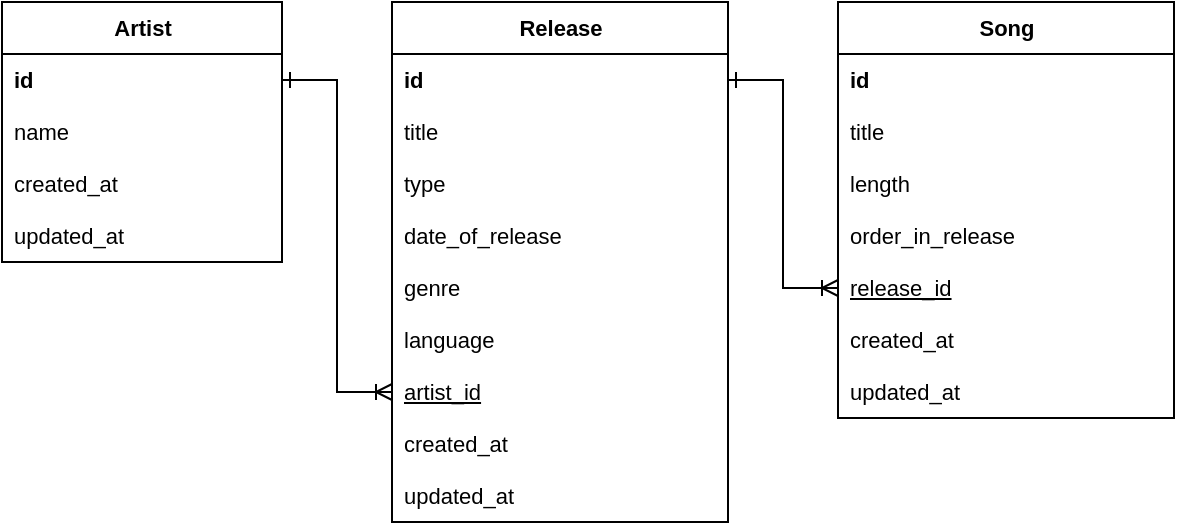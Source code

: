 <mxfile version="26.0.3">
  <diagram name="Page-1" id="hFP43P_J_8izzr8HN9ng">
    <mxGraphModel dx="691" dy="371" grid="0" gridSize="10" guides="1" tooltips="1" connect="1" arrows="1" fold="1" page="1" pageScale="1" pageWidth="850" pageHeight="1100" math="0" shadow="0">
      <root>
        <mxCell id="0" />
        <mxCell id="1" parent="0" />
        <mxCell id="FcPPCqGKwX80l5fW4XhS-26" value="&lt;b&gt;Artist&lt;/b&gt;" style="swimlane;fontStyle=0;childLayout=stackLayout;horizontal=1;startSize=26;fillColor=none;horizontalStack=0;resizeParent=1;resizeParentMax=0;resizeLast=0;collapsible=1;marginBottom=0;html=1;fontFamily=Helvetica;fontSize=11;fontColor=default;labelBackgroundColor=default;" parent="1" vertex="1">
          <mxGeometry x="7" y="86" width="140" height="130" as="geometry" />
        </mxCell>
        <mxCell id="FcPPCqGKwX80l5fW4XhS-27" value="&lt;b&gt;id&lt;/b&gt;" style="text;strokeColor=none;fillColor=none;align=left;verticalAlign=top;spacingLeft=4;spacingRight=4;overflow=hidden;rotatable=0;points=[[0,0.5],[1,0.5]];portConstraint=eastwest;whiteSpace=wrap;html=1;fontFamily=Helvetica;fontSize=11;fontColor=default;labelBackgroundColor=default;" parent="FcPPCqGKwX80l5fW4XhS-26" vertex="1">
          <mxGeometry y="26" width="140" height="26" as="geometry" />
        </mxCell>
        <mxCell id="FcPPCqGKwX80l5fW4XhS-62" value="name" style="text;strokeColor=none;fillColor=none;align=left;verticalAlign=top;spacingLeft=4;spacingRight=4;overflow=hidden;rotatable=0;points=[[0,0.5],[1,0.5]];portConstraint=eastwest;whiteSpace=wrap;html=1;fontFamily=Helvetica;fontSize=11;fontColor=default;labelBackgroundColor=default;" parent="FcPPCqGKwX80l5fW4XhS-26" vertex="1">
          <mxGeometry y="52" width="140" height="26" as="geometry" />
        </mxCell>
        <mxCell id="FcPPCqGKwX80l5fW4XhS-28" value="created_at" style="text;strokeColor=none;fillColor=none;align=left;verticalAlign=top;spacingLeft=4;spacingRight=4;overflow=hidden;rotatable=0;points=[[0,0.5],[1,0.5]];portConstraint=eastwest;whiteSpace=wrap;html=1;fontFamily=Helvetica;fontSize=11;fontColor=default;labelBackgroundColor=default;" parent="FcPPCqGKwX80l5fW4XhS-26" vertex="1">
          <mxGeometry y="78" width="140" height="26" as="geometry" />
        </mxCell>
        <mxCell id="A_ltWfOSxOp7AvuOVieC-1" value="updated_at" style="text;strokeColor=none;fillColor=none;align=left;verticalAlign=top;spacingLeft=4;spacingRight=4;overflow=hidden;rotatable=0;points=[[0,0.5],[1,0.5]];portConstraint=eastwest;whiteSpace=wrap;html=1;fontFamily=Helvetica;fontSize=11;fontColor=default;labelBackgroundColor=default;" parent="FcPPCqGKwX80l5fW4XhS-26" vertex="1">
          <mxGeometry y="104" width="140" height="26" as="geometry" />
        </mxCell>
        <mxCell id="FcPPCqGKwX80l5fW4XhS-35" value="&lt;b&gt;Release&lt;/b&gt;" style="swimlane;fontStyle=0;childLayout=stackLayout;horizontal=1;startSize=26;fillColor=none;horizontalStack=0;resizeParent=1;resizeParentMax=0;resizeLast=0;collapsible=1;marginBottom=0;html=1;fontFamily=Helvetica;fontSize=11;fontColor=default;labelBackgroundColor=default;" parent="1" vertex="1">
          <mxGeometry x="202" y="86" width="168" height="260" as="geometry" />
        </mxCell>
        <mxCell id="FcPPCqGKwX80l5fW4XhS-36" value="&lt;b&gt;id&lt;/b&gt;" style="text;strokeColor=none;fillColor=none;align=left;verticalAlign=top;spacingLeft=4;spacingRight=4;overflow=hidden;rotatable=0;points=[[0,0.5],[1,0.5]];portConstraint=eastwest;whiteSpace=wrap;html=1;fontFamily=Helvetica;fontSize=11;fontColor=default;labelBackgroundColor=default;" parent="FcPPCqGKwX80l5fW4XhS-35" vertex="1">
          <mxGeometry y="26" width="168" height="26" as="geometry" />
        </mxCell>
        <mxCell id="FcPPCqGKwX80l5fW4XhS-63" value="title" style="text;strokeColor=none;fillColor=none;align=left;verticalAlign=top;spacingLeft=4;spacingRight=4;overflow=hidden;rotatable=0;points=[[0,0.5],[1,0.5]];portConstraint=eastwest;whiteSpace=wrap;html=1;fontFamily=Helvetica;fontSize=11;fontColor=default;labelBackgroundColor=default;" parent="FcPPCqGKwX80l5fW4XhS-35" vertex="1">
          <mxGeometry y="52" width="168" height="26" as="geometry" />
        </mxCell>
        <mxCell id="A_ltWfOSxOp7AvuOVieC-12" value="type" style="text;strokeColor=none;fillColor=none;align=left;verticalAlign=top;spacingLeft=4;spacingRight=4;overflow=hidden;rotatable=0;points=[[0,0.5],[1,0.5]];portConstraint=eastwest;whiteSpace=wrap;html=1;fontFamily=Helvetica;fontSize=11;fontColor=default;labelBackgroundColor=default;" parent="FcPPCqGKwX80l5fW4XhS-35" vertex="1">
          <mxGeometry y="78" width="168" height="26" as="geometry" />
        </mxCell>
        <mxCell id="A_ltWfOSxOp7AvuOVieC-13" value="date_of_release" style="text;strokeColor=none;fillColor=none;align=left;verticalAlign=top;spacingLeft=4;spacingRight=4;overflow=hidden;rotatable=0;points=[[0,0.5],[1,0.5]];portConstraint=eastwest;whiteSpace=wrap;html=1;fontFamily=Helvetica;fontSize=11;fontColor=default;labelBackgroundColor=default;" parent="FcPPCqGKwX80l5fW4XhS-35" vertex="1">
          <mxGeometry y="104" width="168" height="26" as="geometry" />
        </mxCell>
        <mxCell id="A_ltWfOSxOp7AvuOVieC-17" value="genre" style="text;strokeColor=none;fillColor=none;align=left;verticalAlign=top;spacingLeft=4;spacingRight=4;overflow=hidden;rotatable=0;points=[[0,0.5],[1,0.5]];portConstraint=eastwest;whiteSpace=wrap;html=1;fontFamily=Helvetica;fontSize=11;fontColor=default;labelBackgroundColor=default;" parent="FcPPCqGKwX80l5fW4XhS-35" vertex="1">
          <mxGeometry y="130" width="168" height="26" as="geometry" />
        </mxCell>
        <mxCell id="A_ltWfOSxOp7AvuOVieC-18" value="language" style="text;strokeColor=none;fillColor=none;align=left;verticalAlign=top;spacingLeft=4;spacingRight=4;overflow=hidden;rotatable=0;points=[[0,0.5],[1,0.5]];portConstraint=eastwest;whiteSpace=wrap;html=1;fontFamily=Helvetica;fontSize=11;fontColor=default;labelBackgroundColor=default;" parent="FcPPCqGKwX80l5fW4XhS-35" vertex="1">
          <mxGeometry y="156" width="168" height="26" as="geometry" />
        </mxCell>
        <mxCell id="A_ltWfOSxOp7AvuOVieC-14" value="&lt;u&gt;artist_id&lt;br&gt;&lt;/u&gt;" style="text;strokeColor=none;fillColor=none;align=left;verticalAlign=top;spacingLeft=4;spacingRight=4;overflow=hidden;rotatable=0;points=[[0,0.5],[1,0.5]];portConstraint=eastwest;whiteSpace=wrap;html=1;fontFamily=Helvetica;fontSize=11;fontColor=default;labelBackgroundColor=default;" parent="FcPPCqGKwX80l5fW4XhS-35" vertex="1">
          <mxGeometry y="182" width="168" height="26" as="geometry" />
        </mxCell>
        <mxCell id="A_ltWfOSxOp7AvuOVieC-15" value="created_at" style="text;strokeColor=none;fillColor=none;align=left;verticalAlign=top;spacingLeft=4;spacingRight=4;overflow=hidden;rotatable=0;points=[[0,0.5],[1,0.5]];portConstraint=eastwest;whiteSpace=wrap;html=1;fontFamily=Helvetica;fontSize=11;fontColor=default;labelBackgroundColor=default;" parent="FcPPCqGKwX80l5fW4XhS-35" vertex="1">
          <mxGeometry y="208" width="168" height="26" as="geometry" />
        </mxCell>
        <mxCell id="A_ltWfOSxOp7AvuOVieC-16" value="updated_at" style="text;strokeColor=none;fillColor=none;align=left;verticalAlign=top;spacingLeft=4;spacingRight=4;overflow=hidden;rotatable=0;points=[[0,0.5],[1,0.5]];portConstraint=eastwest;whiteSpace=wrap;html=1;fontFamily=Helvetica;fontSize=11;fontColor=default;labelBackgroundColor=default;" parent="FcPPCqGKwX80l5fW4XhS-35" vertex="1">
          <mxGeometry y="234" width="168" height="26" as="geometry" />
        </mxCell>
        <mxCell id="FcPPCqGKwX80l5fW4XhS-44" value="&lt;b&gt;Song&lt;/b&gt;" style="swimlane;fontStyle=0;childLayout=stackLayout;horizontal=1;startSize=26;fillColor=none;horizontalStack=0;resizeParent=1;resizeParentMax=0;resizeLast=0;collapsible=1;marginBottom=0;html=1;fontFamily=Helvetica;fontSize=11;fontColor=default;labelBackgroundColor=default;" parent="1" vertex="1">
          <mxGeometry x="425" y="86" width="168" height="208" as="geometry" />
        </mxCell>
        <mxCell id="FcPPCqGKwX80l5fW4XhS-45" value="&lt;b&gt;id&lt;/b&gt;" style="text;strokeColor=none;fillColor=none;align=left;verticalAlign=top;spacingLeft=4;spacingRight=4;overflow=hidden;rotatable=0;points=[[0,0.5],[1,0.5]];portConstraint=eastwest;whiteSpace=wrap;html=1;fontFamily=Helvetica;fontSize=11;fontColor=default;labelBackgroundColor=default;" parent="FcPPCqGKwX80l5fW4XhS-44" vertex="1">
          <mxGeometry y="26" width="168" height="26" as="geometry" />
        </mxCell>
        <mxCell id="A_ltWfOSxOp7AvuOVieC-7" value="title" style="text;strokeColor=none;fillColor=none;align=left;verticalAlign=top;spacingLeft=4;spacingRight=4;overflow=hidden;rotatable=0;points=[[0,0.5],[1,0.5]];portConstraint=eastwest;whiteSpace=wrap;html=1;fontFamily=Helvetica;fontSize=11;fontColor=default;labelBackgroundColor=default;" parent="FcPPCqGKwX80l5fW4XhS-44" vertex="1">
          <mxGeometry y="52" width="168" height="26" as="geometry" />
        </mxCell>
        <mxCell id="A_ltWfOSxOp7AvuOVieC-8" value="length" style="text;strokeColor=none;fillColor=none;align=left;verticalAlign=top;spacingLeft=4;spacingRight=4;overflow=hidden;rotatable=0;points=[[0,0.5],[1,0.5]];portConstraint=eastwest;whiteSpace=wrap;html=1;fontFamily=Helvetica;fontSize=11;fontColor=default;labelBackgroundColor=default;" parent="FcPPCqGKwX80l5fW4XhS-44" vertex="1">
          <mxGeometry y="78" width="168" height="26" as="geometry" />
        </mxCell>
        <mxCell id="BPTWfUwe9v3bC_pjzCwZ-1" value="order_in_release" style="text;strokeColor=none;fillColor=none;align=left;verticalAlign=top;spacingLeft=4;spacingRight=4;overflow=hidden;rotatable=0;points=[[0,0.5],[1,0.5]];portConstraint=eastwest;whiteSpace=wrap;html=1;fontFamily=Helvetica;fontSize=11;fontColor=default;labelBackgroundColor=default;" vertex="1" parent="FcPPCqGKwX80l5fW4XhS-44">
          <mxGeometry y="104" width="168" height="26" as="geometry" />
        </mxCell>
        <mxCell id="A_ltWfOSxOp7AvuOVieC-11" value="&lt;u&gt;release_id&lt;/u&gt;" style="text;strokeColor=none;fillColor=none;align=left;verticalAlign=top;spacingLeft=4;spacingRight=4;overflow=hidden;rotatable=0;points=[[0,0.5],[1,0.5]];portConstraint=eastwest;whiteSpace=wrap;html=1;fontFamily=Helvetica;fontSize=11;fontColor=default;labelBackgroundColor=default;" parent="FcPPCqGKwX80l5fW4XhS-44" vertex="1">
          <mxGeometry y="130" width="168" height="26" as="geometry" />
        </mxCell>
        <mxCell id="A_ltWfOSxOp7AvuOVieC-5" value="created_at" style="text;strokeColor=none;fillColor=none;align=left;verticalAlign=top;spacingLeft=4;spacingRight=4;overflow=hidden;rotatable=0;points=[[0,0.5],[1,0.5]];portConstraint=eastwest;whiteSpace=wrap;html=1;fontFamily=Helvetica;fontSize=11;fontColor=default;labelBackgroundColor=default;" parent="FcPPCqGKwX80l5fW4XhS-44" vertex="1">
          <mxGeometry y="156" width="168" height="26" as="geometry" />
        </mxCell>
        <mxCell id="A_ltWfOSxOp7AvuOVieC-6" value="updated_at" style="text;strokeColor=none;fillColor=none;align=left;verticalAlign=top;spacingLeft=4;spacingRight=4;overflow=hidden;rotatable=0;points=[[0,0.5],[1,0.5]];portConstraint=eastwest;whiteSpace=wrap;html=1;fontFamily=Helvetica;fontSize=11;fontColor=default;labelBackgroundColor=default;" parent="FcPPCqGKwX80l5fW4XhS-44" vertex="1">
          <mxGeometry y="182" width="168" height="26" as="geometry" />
        </mxCell>
        <mxCell id="FcPPCqGKwX80l5fW4XhS-66" style="edgeStyle=orthogonalEdgeStyle;shape=connector;rounded=0;orthogonalLoop=1;jettySize=auto;html=1;strokeColor=default;align=center;verticalAlign=middle;fontFamily=Helvetica;fontSize=11;fontColor=default;labelBackgroundColor=default;endArrow=ERoneToMany;endFill=0;startArrow=ERone;startFill=0;" parent="1" source="FcPPCqGKwX80l5fW4XhS-27" target="A_ltWfOSxOp7AvuOVieC-14" edge="1">
          <mxGeometry relative="1" as="geometry">
            <mxPoint x="204" y="229" as="targetPoint" />
          </mxGeometry>
        </mxCell>
        <mxCell id="FcPPCqGKwX80l5fW4XhS-67" style="edgeStyle=orthogonalEdgeStyle;shape=connector;rounded=0;orthogonalLoop=1;jettySize=auto;html=1;strokeColor=default;align=center;verticalAlign=middle;fontFamily=Helvetica;fontSize=11;fontColor=default;labelBackgroundColor=default;endArrow=ERoneToMany;startArrow=ERone;startFill=0;endFill=0;" parent="1" source="FcPPCqGKwX80l5fW4XhS-36" target="A_ltWfOSxOp7AvuOVieC-11" edge="1">
          <mxGeometry relative="1" as="geometry">
            <mxPoint x="372" y="177.034" as="targetPoint" />
          </mxGeometry>
        </mxCell>
      </root>
    </mxGraphModel>
  </diagram>
</mxfile>
